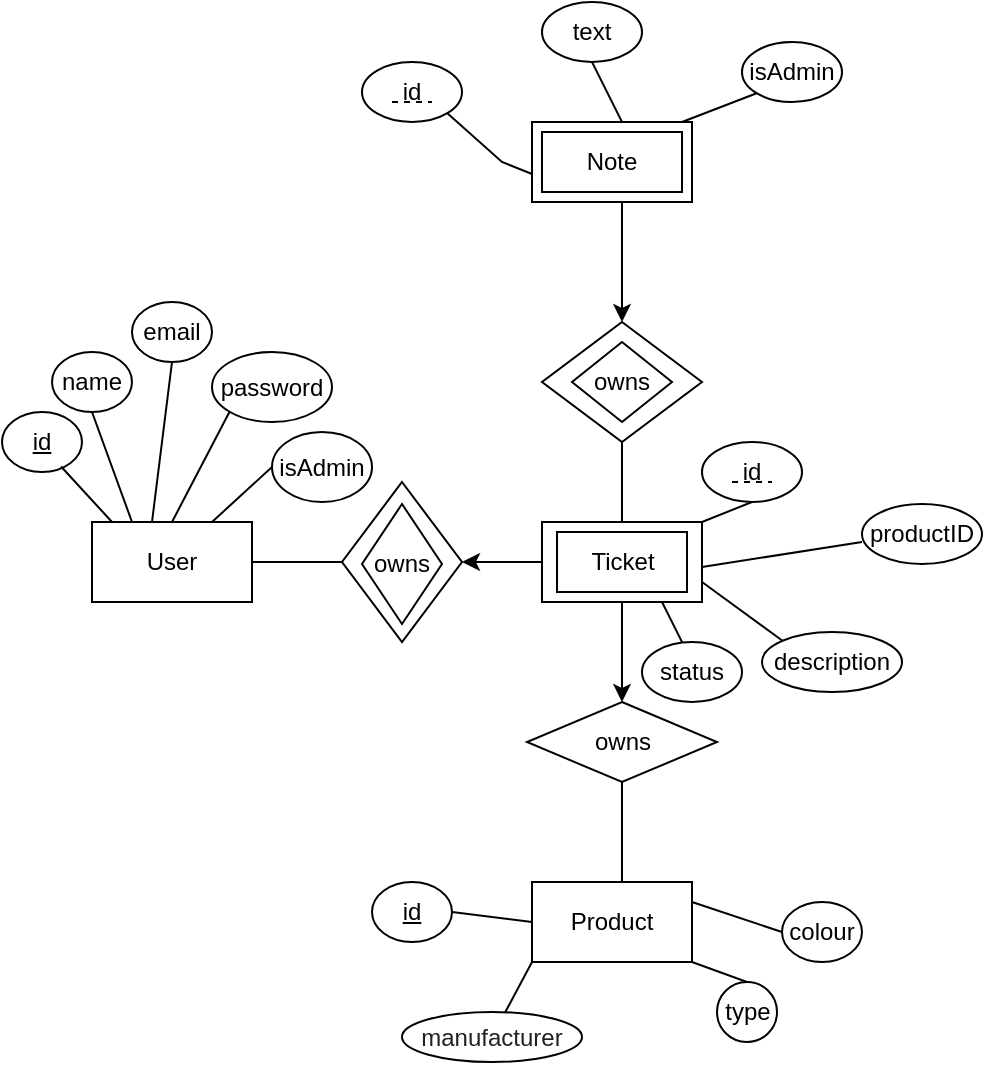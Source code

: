 <mxfile version="20.5.3" type="device"><diagram id="SkgK6Y_WGWD0ZLxDIyuy" name="Page-1"><mxGraphModel dx="1057" dy="496" grid="1" gridSize="10" guides="1" tooltips="1" connect="1" arrows="1" fold="1" page="1" pageScale="1" pageWidth="850" pageHeight="1100" math="0" shadow="0"><root><mxCell id="0"/><mxCell id="1" parent="0"/><mxCell id="Ge4ni9VjwniF6CavqVG6-20" style="edgeStyle=orthogonalEdgeStyle;rounded=0;orthogonalLoop=1;jettySize=auto;html=1;entryX=0.5;entryY=0;entryDx=0;entryDy=0;" parent="1" source="Ge4ni9VjwniF6CavqVG6-2" edge="1"><mxGeometry relative="1" as="geometry"><mxPoint x="390" y="230" as="targetPoint"/><Array as="points"><mxPoint x="390" y="180"/></Array></mxGeometry></mxCell><mxCell id="Ge4ni9VjwniF6CavqVG6-2" value="" style="rounded=0;whiteSpace=wrap;html=1;" parent="1" vertex="1"><mxGeometry x="345" y="130" width="80" height="40" as="geometry"/></mxCell><mxCell id="Ge4ni9VjwniF6CavqVG6-5" value="Product" style="rounded=0;whiteSpace=wrap;html=1;" parent="1" vertex="1"><mxGeometry x="345" y="510" width="80" height="40" as="geometry"/></mxCell><mxCell id="Ge4ni9VjwniF6CavqVG6-82" style="edgeStyle=orthogonalEdgeStyle;rounded=0;orthogonalLoop=1;jettySize=auto;html=1;exitX=0;exitY=0.5;exitDx=0;exitDy=0;fontSize=12;" parent="1" source="Ge4ni9VjwniF6CavqVG6-6" edge="1"><mxGeometry relative="1" as="geometry"><mxPoint x="310" y="350" as="targetPoint"/></mxGeometry></mxCell><mxCell id="AF2glBYElZ_rLUqeeGHl-1" style="edgeStyle=orthogonalEdgeStyle;rounded=0;orthogonalLoop=1;jettySize=auto;html=1;exitX=0.5;exitY=1;exitDx=0;exitDy=0;entryX=0.5;entryY=0;entryDx=0;entryDy=0;" parent="1" source="Ge4ni9VjwniF6CavqVG6-6" target="Ge4ni9VjwniF6CavqVG6-34" edge="1"><mxGeometry relative="1" as="geometry"/></mxCell><mxCell id="Ge4ni9VjwniF6CavqVG6-6" value="" style="rounded=0;whiteSpace=wrap;html=1;" parent="1" vertex="1"><mxGeometry x="350" y="330" width="80" height="40" as="geometry"/></mxCell><mxCell id="Ge4ni9VjwniF6CavqVG6-7" value="User" style="rounded=0;whiteSpace=wrap;html=1;" parent="1" vertex="1"><mxGeometry x="125" y="330" width="80" height="40" as="geometry"/></mxCell><mxCell id="Ge4ni9VjwniF6CavqVG6-26" value="" style="endArrow=none;html=1;rounded=0;exitX=1;exitY=0.5;exitDx=0;exitDy=0;entryX=0;entryY=0.5;entryDx=0;entryDy=0;" parent="1" source="Ge4ni9VjwniF6CavqVG6-7" edge="1"><mxGeometry width="50" height="50" relative="1" as="geometry"><mxPoint x="249" y="370" as="sourcePoint"/><mxPoint x="250" y="350" as="targetPoint"/></mxGeometry></mxCell><mxCell id="Ge4ni9VjwniF6CavqVG6-33" value="" style="endArrow=none;html=1;rounded=0;exitX=0.5;exitY=0;exitDx=0;exitDy=0;" parent="1" source="Ge4ni9VjwniF6CavqVG6-6" edge="1"><mxGeometry width="50" height="50" relative="1" as="geometry"><mxPoint x="440" y="320" as="sourcePoint"/><mxPoint x="390" y="290" as="targetPoint"/></mxGeometry></mxCell><mxCell id="Ge4ni9VjwniF6CavqVG6-34" value="owns" style="rhombus;whiteSpace=wrap;html=1;" parent="1" vertex="1"><mxGeometry x="342.5" y="420" width="95" height="40" as="geometry"/></mxCell><mxCell id="Ge4ni9VjwniF6CavqVG6-38" value="id" style="ellipse;whiteSpace=wrap;html=1;" parent="1" vertex="1"><mxGeometry x="260" y="100" width="50" height="30" as="geometry"/></mxCell><mxCell id="Ge4ni9VjwniF6CavqVG6-40" value="text" style="ellipse;whiteSpace=wrap;html=1;" parent="1" vertex="1"><mxGeometry x="350" y="70" width="50" height="30" as="geometry"/></mxCell><mxCell id="Ge4ni9VjwniF6CavqVG6-41" value="isAdmin" style="ellipse;whiteSpace=wrap;html=1;" parent="1" vertex="1"><mxGeometry x="450" y="90" width="50" height="30" as="geometry"/></mxCell><mxCell id="Ge4ni9VjwniF6CavqVG6-42" value="" style="endArrow=none;html=1;rounded=0;exitX=1;exitY=1;exitDx=0;exitDy=0;entryX=0;entryY=0.65;entryDx=0;entryDy=0;entryPerimeter=0;" parent="1" source="Ge4ni9VjwniF6CavqVG6-38" target="Ge4ni9VjwniF6CavqVG6-2" edge="1"><mxGeometry width="50" height="50" relative="1" as="geometry"><mxPoint x="290" y="180" as="sourcePoint"/><mxPoint x="330" y="160" as="targetPoint"/><Array as="points"><mxPoint x="330" y="150"/></Array></mxGeometry></mxCell><mxCell id="Ge4ni9VjwniF6CavqVG6-44" value="" style="endArrow=none;html=1;rounded=0;exitX=0.5;exitY=1;exitDx=0;exitDy=0;" parent="1" source="Ge4ni9VjwniF6CavqVG6-40" edge="1"><mxGeometry width="50" height="50" relative="1" as="geometry"><mxPoint x="322.678" y="145.607" as="sourcePoint"/><mxPoint x="390" y="130" as="targetPoint"/></mxGeometry></mxCell><mxCell id="Ge4ni9VjwniF6CavqVG6-45" value="" style="endArrow=none;html=1;rounded=0;entryX=0;entryY=1;entryDx=0;entryDy=0;" parent="1" target="Ge4ni9VjwniF6CavqVG6-41" edge="1"><mxGeometry width="50" height="50" relative="1" as="geometry"><mxPoint x="420" y="130" as="sourcePoint"/><mxPoint x="380" y="180" as="targetPoint"/></mxGeometry></mxCell><mxCell id="Ge4ni9VjwniF6CavqVG6-46" value="id" style="ellipse;whiteSpace=wrap;html=1;" parent="1" vertex="1"><mxGeometry x="430" y="290" width="50" height="30" as="geometry"/></mxCell><mxCell id="Ge4ni9VjwniF6CavqVG6-48" value="productID" style="ellipse;whiteSpace=wrap;html=1;" parent="1" vertex="1"><mxGeometry x="510" y="321" width="60" height="30" as="geometry"/></mxCell><mxCell id="Ge4ni9VjwniF6CavqVG6-49" value="description" style="ellipse;whiteSpace=wrap;html=1;" parent="1" vertex="1"><mxGeometry x="460" y="385" width="70" height="30" as="geometry"/></mxCell><mxCell id="Ge4ni9VjwniF6CavqVG6-51" value="status" style="ellipse;whiteSpace=wrap;html=1;" parent="1" vertex="1"><mxGeometry x="400" y="390" width="50" height="30" as="geometry"/></mxCell><mxCell id="Ge4ni9VjwniF6CavqVG6-55" value="" style="endArrow=none;html=1;rounded=0;entryX=0.5;entryY=1;entryDx=0;entryDy=0;exitX=1;exitY=0;exitDx=0;exitDy=0;" parent="1" source="Ge4ni9VjwniF6CavqVG6-6" target="Ge4ni9VjwniF6CavqVG6-46" edge="1"><mxGeometry width="50" height="50" relative="1" as="geometry"><mxPoint x="312.678" y="135.607" as="sourcePoint"/><mxPoint x="360" y="160" as="targetPoint"/></mxGeometry></mxCell><mxCell id="Ge4ni9VjwniF6CavqVG6-57" value="" style="endArrow=none;html=1;rounded=0;exitX=1;exitY=0.25;exitDx=0;exitDy=0;" parent="1" edge="1"><mxGeometry width="50" height="50" relative="1" as="geometry"><mxPoint x="430" y="352.5" as="sourcePoint"/><mxPoint x="510" y="340" as="targetPoint"/><Array as="points"/></mxGeometry></mxCell><mxCell id="Ge4ni9VjwniF6CavqVG6-58" value="" style="endArrow=none;html=1;rounded=0;entryX=0;entryY=0;entryDx=0;entryDy=0;exitX=1;exitY=0.75;exitDx=0;exitDy=0;" parent="1" source="Ge4ni9VjwniF6CavqVG6-6" target="Ge4ni9VjwniF6CavqVG6-49" edge="1"><mxGeometry width="50" height="50" relative="1" as="geometry"><mxPoint x="450" y="360" as="sourcePoint"/><mxPoint x="510.0" y="355" as="targetPoint"/></mxGeometry></mxCell><mxCell id="Ge4ni9VjwniF6CavqVG6-59" value="" style="endArrow=none;html=1;rounded=0;entryX=0.4;entryY=0;entryDx=0;entryDy=0;exitX=0.75;exitY=1;exitDx=0;exitDy=0;entryPerimeter=0;" parent="1" source="Ge4ni9VjwniF6CavqVG6-6" target="Ge4ni9VjwniF6CavqVG6-51" edge="1"><mxGeometry width="50" height="50" relative="1" as="geometry"><mxPoint x="460" y="370" as="sourcePoint"/><mxPoint x="520.0" y="365" as="targetPoint"/></mxGeometry></mxCell><mxCell id="Ge4ni9VjwniF6CavqVG6-60" value="&lt;u&gt;id&lt;/u&gt;" style="ellipse;whiteSpace=wrap;html=1;" parent="1" vertex="1"><mxGeometry x="80" y="275" width="40" height="30" as="geometry"/></mxCell><mxCell id="Ge4ni9VjwniF6CavqVG6-61" value="name" style="ellipse;whiteSpace=wrap;html=1;" parent="1" vertex="1"><mxGeometry x="105" y="245" width="40" height="30" as="geometry"/></mxCell><mxCell id="Ge4ni9VjwniF6CavqVG6-62" value="email" style="ellipse;whiteSpace=wrap;html=1;" parent="1" vertex="1"><mxGeometry x="145" y="220" width="40" height="30" as="geometry"/></mxCell><mxCell id="Ge4ni9VjwniF6CavqVG6-63" value="password" style="ellipse;whiteSpace=wrap;html=1;" parent="1" vertex="1"><mxGeometry x="185" y="245" width="60" height="35" as="geometry"/></mxCell><mxCell id="Ge4ni9VjwniF6CavqVG6-64" value="isAdmin" style="ellipse;whiteSpace=wrap;html=1;" parent="1" vertex="1"><mxGeometry x="215" y="285" width="50" height="35" as="geometry"/></mxCell><mxCell id="Ge4ni9VjwniF6CavqVG6-65" value="" style="endArrow=none;html=1;rounded=0;entryX=0.738;entryY=0.908;entryDx=0;entryDy=0;exitX=0.125;exitY=0;exitDx=0;exitDy=0;exitPerimeter=0;entryPerimeter=0;" parent="1" source="Ge4ni9VjwniF6CavqVG6-7" target="Ge4ni9VjwniF6CavqVG6-60" edge="1"><mxGeometry width="50" height="50" relative="1" as="geometry"><mxPoint x="115" y="340" as="sourcePoint"/><mxPoint x="109.142" y="305.607" as="targetPoint"/></mxGeometry></mxCell><mxCell id="Ge4ni9VjwniF6CavqVG6-66" value="" style="endArrow=none;html=1;rounded=0;exitX=0.25;exitY=0;exitDx=0;exitDy=0;entryX=0.5;entryY=1;entryDx=0;entryDy=0;" parent="1" source="Ge4ni9VjwniF6CavqVG6-7" target="Ge4ni9VjwniF6CavqVG6-61" edge="1"><mxGeometry width="50" height="50" relative="1" as="geometry"><mxPoint x="145" y="340" as="sourcePoint"/><mxPoint x="135" y="280" as="targetPoint"/></mxGeometry></mxCell><mxCell id="Ge4ni9VjwniF6CavqVG6-67" value="" style="endArrow=none;html=1;rounded=0;entryX=0.5;entryY=1;entryDx=0;entryDy=0;" parent="1" target="Ge4ni9VjwniF6CavqVG6-62" edge="1"><mxGeometry width="50" height="50" relative="1" as="geometry"><mxPoint x="155" y="330" as="sourcePoint"/><mxPoint x="135" y="285" as="targetPoint"/></mxGeometry></mxCell><mxCell id="Ge4ni9VjwniF6CavqVG6-68" value="" style="endArrow=none;html=1;rounded=0;exitX=0.5;exitY=0;exitDx=0;exitDy=0;entryX=0;entryY=1;entryDx=0;entryDy=0;" parent="1" source="Ge4ni9VjwniF6CavqVG6-7" target="Ge4ni9VjwniF6CavqVG6-63" edge="1"><mxGeometry width="50" height="50" relative="1" as="geometry"><mxPoint x="166.6" y="338.92" as="sourcePoint"/><mxPoint x="175" y="260" as="targetPoint"/></mxGeometry></mxCell><mxCell id="Ge4ni9VjwniF6CavqVG6-69" value="" style="endArrow=none;html=1;rounded=0;entryX=0;entryY=0.5;entryDx=0;entryDy=0;" parent="1" target="Ge4ni9VjwniF6CavqVG6-64" edge="1"><mxGeometry width="50" height="50" relative="1" as="geometry"><mxPoint x="185" y="330" as="sourcePoint"/><mxPoint x="203.787" y="284.874" as="targetPoint"/></mxGeometry></mxCell><mxCell id="Ge4ni9VjwniF6CavqVG6-70" value="&lt;u&gt;id&lt;/u&gt;" style="ellipse;whiteSpace=wrap;html=1;" parent="1" vertex="1"><mxGeometry x="265" y="510" width="40" height="30" as="geometry"/></mxCell><mxCell id="Ge4ni9VjwniF6CavqVG6-71" value="&lt;span style=&quot;color: rgb(32, 33, 36); font-family: arial, sans-serif; text-align: start; background-color: rgb(255, 255, 255);&quot;&gt;&lt;font style=&quot;font-size: 12px;&quot;&gt;manufacturer&lt;/font&gt;&lt;/span&gt;" style="ellipse;whiteSpace=wrap;html=1;" parent="1" vertex="1"><mxGeometry x="280" y="575" width="90" height="25" as="geometry"/></mxCell><mxCell id="Ge4ni9VjwniF6CavqVG6-73" value="type" style="ellipse;whiteSpace=wrap;html=1;" parent="1" vertex="1"><mxGeometry x="437.5" y="560" width="30" height="30" as="geometry"/></mxCell><mxCell id="Ge4ni9VjwniF6CavqVG6-74" value="colour" style="ellipse;whiteSpace=wrap;html=1;" parent="1" vertex="1"><mxGeometry x="470" y="520" width="40" height="30" as="geometry"/></mxCell><mxCell id="Ge4ni9VjwniF6CavqVG6-76" value="" style="endArrow=none;html=1;rounded=0;exitX=1;exitY=0.5;exitDx=0;exitDy=0;entryX=0;entryY=0.5;entryDx=0;entryDy=0;" parent="1" source="Ge4ni9VjwniF6CavqVG6-70" target="Ge4ni9VjwniF6CavqVG6-5" edge="1"><mxGeometry width="50" height="50" relative="1" as="geometry"><mxPoint x="325" y="570" as="sourcePoint"/><mxPoint x="375" y="520" as="targetPoint"/></mxGeometry></mxCell><mxCell id="Ge4ni9VjwniF6CavqVG6-77" value="" style="endArrow=none;html=1;rounded=0;entryX=0;entryY=1;entryDx=0;entryDy=0;" parent="1" source="Ge4ni9VjwniF6CavqVG6-71" target="Ge4ni9VjwniF6CavqVG6-5" edge="1"><mxGeometry width="50" height="50" relative="1" as="geometry"><mxPoint x="359.142" y="545.607" as="sourcePoint"/><mxPoint x="365" y="560" as="targetPoint"/></mxGeometry></mxCell><mxCell id="Ge4ni9VjwniF6CavqVG6-78" value="" style="endArrow=none;html=1;rounded=0;exitX=0.5;exitY=0;exitDx=0;exitDy=0;entryX=1;entryY=1;entryDx=0;entryDy=0;" parent="1" source="Ge4ni9VjwniF6CavqVG6-73" target="Ge4ni9VjwniF6CavqVG6-5" edge="1"><mxGeometry width="50" height="50" relative="1" as="geometry"><mxPoint x="380" y="570" as="sourcePoint"/><mxPoint x="380" y="550" as="targetPoint"/></mxGeometry></mxCell><mxCell id="Ge4ni9VjwniF6CavqVG6-79" value="" style="endArrow=none;html=1;rounded=0;entryX=1;entryY=0.25;entryDx=0;entryDy=0;exitX=0;exitY=0.5;exitDx=0;exitDy=0;" parent="1" source="Ge4ni9VjwniF6CavqVG6-74" target="Ge4ni9VjwniF6CavqVG6-5" edge="1"><mxGeometry width="50" height="50" relative="1" as="geometry"><mxPoint x="420" y="510" as="sourcePoint"/><mxPoint x="405" y="560" as="targetPoint"/></mxGeometry></mxCell><mxCell id="AF2glBYElZ_rLUqeeGHl-2" value="" style="endArrow=none;html=1;rounded=0;entryX=0.5;entryY=1;entryDx=0;entryDy=0;" parent="1" target="Ge4ni9VjwniF6CavqVG6-34" edge="1"><mxGeometry width="50" height="50" relative="1" as="geometry"><mxPoint x="390" y="510" as="sourcePoint"/><mxPoint x="410" y="460" as="targetPoint"/></mxGeometry></mxCell><mxCell id="dSrcoiwz0WjpoVo5pxlw-1" value="" style="rhombus;whiteSpace=wrap;html=1;" vertex="1" parent="1"><mxGeometry x="250" y="310" width="60" height="80" as="geometry"/></mxCell><mxCell id="dSrcoiwz0WjpoVo5pxlw-2" value="owns" style="rhombus;whiteSpace=wrap;html=1;" vertex="1" parent="1"><mxGeometry x="260" y="321" width="40" height="60" as="geometry"/></mxCell><mxCell id="dSrcoiwz0WjpoVo5pxlw-5" value="" style="rhombus;whiteSpace=wrap;html=1;" vertex="1" parent="1"><mxGeometry x="350" y="230" width="80" height="60" as="geometry"/></mxCell><mxCell id="dSrcoiwz0WjpoVo5pxlw-6" value="owns" style="rhombus;whiteSpace=wrap;html=1;" vertex="1" parent="1"><mxGeometry x="365" y="240" width="50" height="40" as="geometry"/></mxCell><mxCell id="dSrcoiwz0WjpoVo5pxlw-12" value="Note" style="rounded=0;whiteSpace=wrap;html=1;" vertex="1" parent="1"><mxGeometry x="350" y="135" width="70" height="30" as="geometry"/></mxCell><mxCell id="dSrcoiwz0WjpoVo5pxlw-15" value="Ticket" style="rounded=0;whiteSpace=wrap;html=1;" vertex="1" parent="1"><mxGeometry x="357.5" y="335" width="65" height="30" as="geometry"/></mxCell><mxCell id="dSrcoiwz0WjpoVo5pxlw-20" value="" style="endArrow=none;dashed=1;html=1;rounded=0;" edge="1" parent="1"><mxGeometry width="50" height="50" relative="1" as="geometry"><mxPoint x="445" y="310" as="sourcePoint"/><mxPoint x="465" y="310" as="targetPoint"/></mxGeometry></mxCell><mxCell id="dSrcoiwz0WjpoVo5pxlw-21" value="" style="endArrow=none;dashed=1;html=1;rounded=0;" edge="1" parent="1"><mxGeometry width="50" height="50" relative="1" as="geometry"><mxPoint x="275" y="120" as="sourcePoint"/><mxPoint x="295" y="120" as="targetPoint"/></mxGeometry></mxCell></root></mxGraphModel></diagram></mxfile>